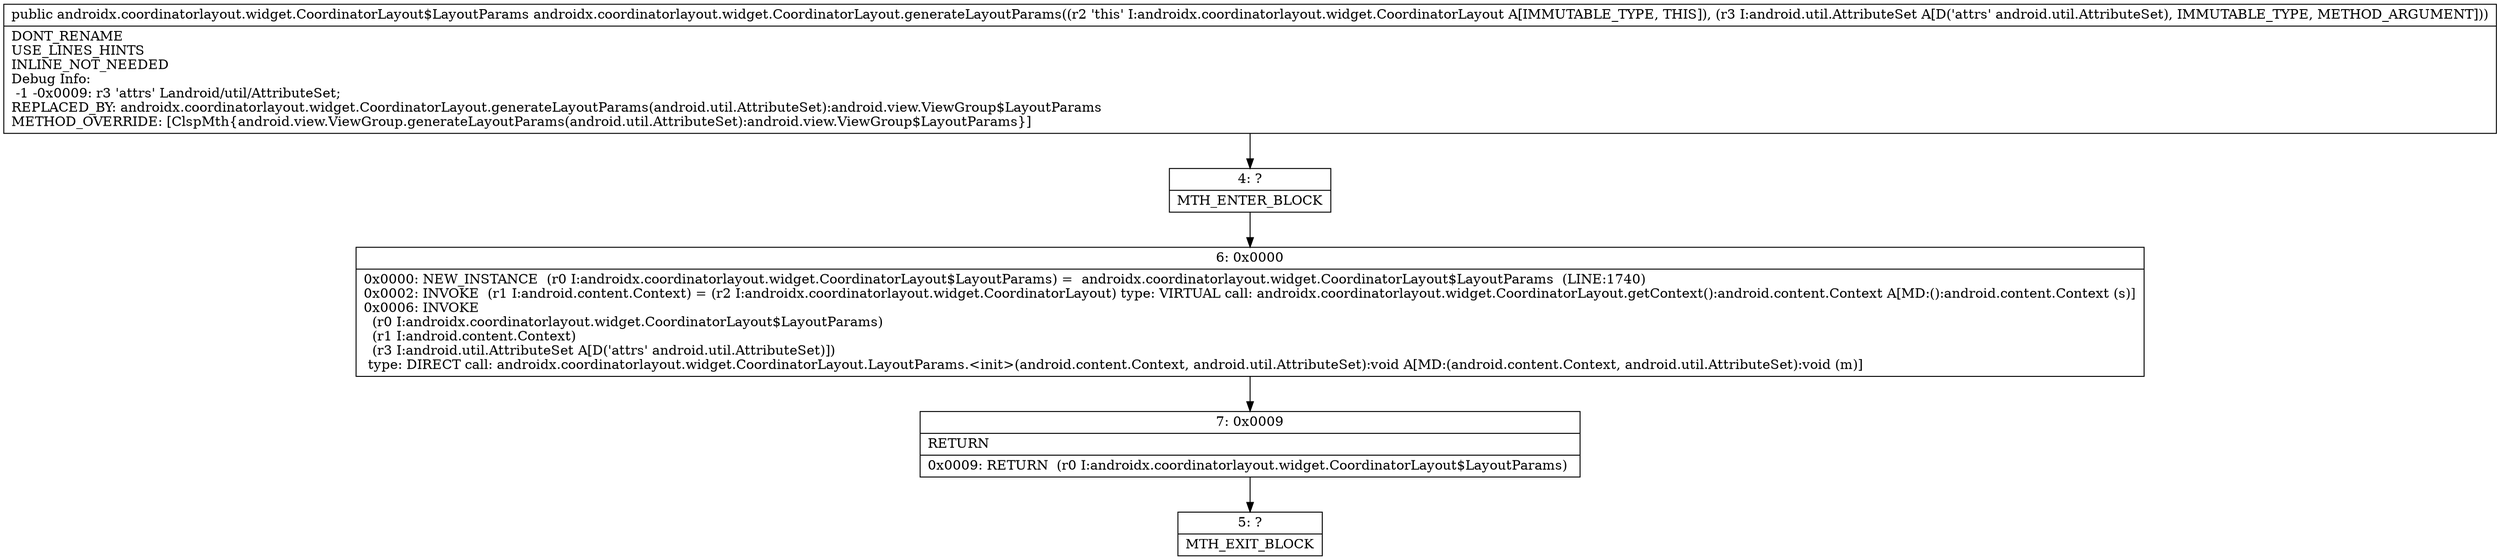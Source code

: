 digraph "CFG forandroidx.coordinatorlayout.widget.CoordinatorLayout.generateLayoutParams(Landroid\/util\/AttributeSet;)Landroidx\/coordinatorlayout\/widget\/CoordinatorLayout$LayoutParams;" {
Node_4 [shape=record,label="{4\:\ ?|MTH_ENTER_BLOCK\l}"];
Node_6 [shape=record,label="{6\:\ 0x0000|0x0000: NEW_INSTANCE  (r0 I:androidx.coordinatorlayout.widget.CoordinatorLayout$LayoutParams) =  androidx.coordinatorlayout.widget.CoordinatorLayout$LayoutParams  (LINE:1740)\l0x0002: INVOKE  (r1 I:android.content.Context) = (r2 I:androidx.coordinatorlayout.widget.CoordinatorLayout) type: VIRTUAL call: androidx.coordinatorlayout.widget.CoordinatorLayout.getContext():android.content.Context A[MD:():android.content.Context (s)]\l0x0006: INVOKE  \l  (r0 I:androidx.coordinatorlayout.widget.CoordinatorLayout$LayoutParams)\l  (r1 I:android.content.Context)\l  (r3 I:android.util.AttributeSet A[D('attrs' android.util.AttributeSet)])\l type: DIRECT call: androidx.coordinatorlayout.widget.CoordinatorLayout.LayoutParams.\<init\>(android.content.Context, android.util.AttributeSet):void A[MD:(android.content.Context, android.util.AttributeSet):void (m)]\l}"];
Node_7 [shape=record,label="{7\:\ 0x0009|RETURN\l|0x0009: RETURN  (r0 I:androidx.coordinatorlayout.widget.CoordinatorLayout$LayoutParams) \l}"];
Node_5 [shape=record,label="{5\:\ ?|MTH_EXIT_BLOCK\l}"];
MethodNode[shape=record,label="{public androidx.coordinatorlayout.widget.CoordinatorLayout$LayoutParams androidx.coordinatorlayout.widget.CoordinatorLayout.generateLayoutParams((r2 'this' I:androidx.coordinatorlayout.widget.CoordinatorLayout A[IMMUTABLE_TYPE, THIS]), (r3 I:android.util.AttributeSet A[D('attrs' android.util.AttributeSet), IMMUTABLE_TYPE, METHOD_ARGUMENT]))  | DONT_RENAME\lUSE_LINES_HINTS\lINLINE_NOT_NEEDED\lDebug Info:\l  \-1 \-0x0009: r3 'attrs' Landroid\/util\/AttributeSet;\lREPLACED_BY: androidx.coordinatorlayout.widget.CoordinatorLayout.generateLayoutParams(android.util.AttributeSet):android.view.ViewGroup$LayoutParams\lMETHOD_OVERRIDE: [ClspMth\{android.view.ViewGroup.generateLayoutParams(android.util.AttributeSet):android.view.ViewGroup$LayoutParams\}]\l}"];
MethodNode -> Node_4;Node_4 -> Node_6;
Node_6 -> Node_7;
Node_7 -> Node_5;
}

